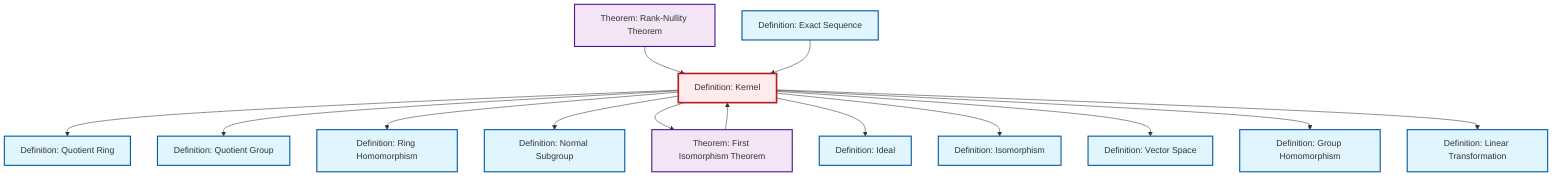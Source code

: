 graph TD
    classDef definition fill:#e1f5fe,stroke:#01579b,stroke-width:2px
    classDef theorem fill:#f3e5f5,stroke:#4a148c,stroke-width:2px
    classDef axiom fill:#fff3e0,stroke:#e65100,stroke-width:2px
    classDef example fill:#e8f5e9,stroke:#1b5e20,stroke-width:2px
    classDef current fill:#ffebee,stroke:#b71c1c,stroke-width:3px
    def-kernel["Definition: Kernel"]:::definition
    thm-rank-nullity["Theorem: Rank-Nullity Theorem"]:::theorem
    def-ideal["Definition: Ideal"]:::definition
    def-homomorphism["Definition: Group Homomorphism"]:::definition
    def-quotient-ring["Definition: Quotient Ring"]:::definition
    def-linear-transformation["Definition: Linear Transformation"]:::definition
    thm-first-isomorphism["Theorem: First Isomorphism Theorem"]:::theorem
    def-exact-sequence["Definition: Exact Sequence"]:::definition
    def-ring-homomorphism["Definition: Ring Homomorphism"]:::definition
    def-vector-space["Definition: Vector Space"]:::definition
    def-isomorphism["Definition: Isomorphism"]:::definition
    def-normal-subgroup["Definition: Normal Subgroup"]:::definition
    def-quotient-group["Definition: Quotient Group"]:::definition
    def-kernel --> def-quotient-ring
    def-kernel --> def-quotient-group
    thm-rank-nullity --> def-kernel
    thm-first-isomorphism --> def-kernel
    def-kernel --> def-ring-homomorphism
    def-kernel --> def-normal-subgroup
    def-kernel --> thm-first-isomorphism
    def-kernel --> def-ideal
    def-kernel --> def-isomorphism
    def-kernel --> def-vector-space
    def-kernel --> def-homomorphism
    def-exact-sequence --> def-kernel
    def-kernel --> def-linear-transformation
    class def-kernel current